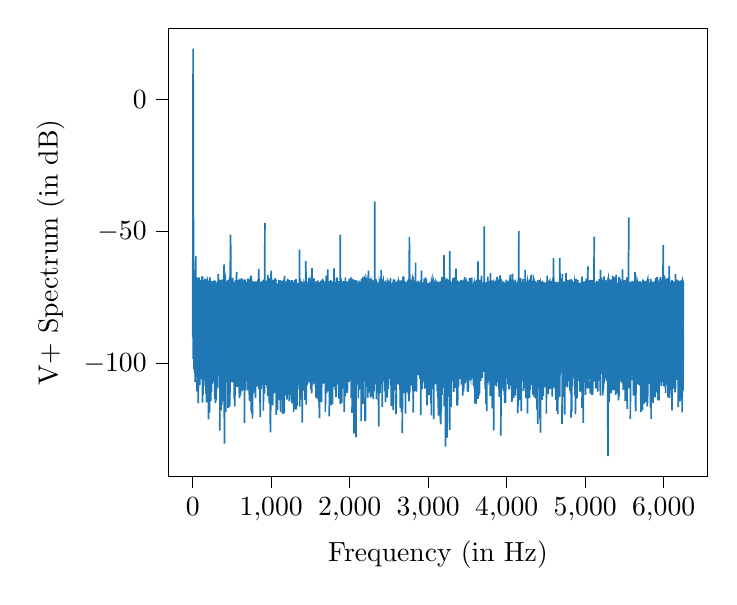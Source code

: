 % This file was created by tikzplotlib v0.9.5.
\begin{tikzpicture}

\definecolor{color0}{rgb}{0.122,0.467,0.706}

\begin{axis}[
legend cell align={left},
legend style={fill opacity=0.8, draw opacity=1, text opacity=1, draw=white!80!black},
tick align=outside,
tick pos=left,
unbounded coords=jump,
x grid style={white!69.02!black},
xlabel={Frequency (in Hz)},
xmin=-312.5, xmax=6562.5,
xtick style={color=black},
y grid style={white!69.02!black},
ylabel={V+ Spectrum (in dB)},
ymin=-143.002, ymax=27.158,
ytick style={color=black}
]
\addplot [semithick, color0]
table {%
0 -90.149
4.98 19.423
9.98 -63.249
4.99 -98.392
9.99 -96.365
14.98 -64.478
14.99 -102.355
19.98 -65.203
19.99 -101.343
24.98 -66.935
29.98 -66.682
24.99 -103.907
34.98 -67.077
29.99 -107.07
39.98 -59.33
34.99 -97.159
44.98 -67.316
39.99 -102.767
49.98 -67.811
44.99 -105.459
54.98 -68.403
49.99 -101.453
59.98 -68.294
54.99 -110.67
59.99 -109.04
64.98 -67.719
64.99 -104.48
69.98 -68.655
69.99 -115.231
74.98 -67.727
79.98 -67.726
74.99 -109.267
79.99 -103.13
84.98 -69.6
84.99 -103.674
89.98 -69.887
89.99 -108.28
94.98 -68.458
94.99 -106.093
99.98 -69.213
99.99 -100.811
104.98 -69.074
109.98 -68.991
104.99 -104.117
109.99 -105.718
114.98 -69.808
119.98 -66.946
114.99 -106.001
119.99 -105.005
124.98 -69.596
124.99 -114.977
129.98 -69.347
129.99 -111.949
134.98 -69.14
139.98 -69.359
134.99 -101.992
144.98 -69.198
139.99 -99.224
144.99 -100.483
149.98 -68.721
154.98 -69.122
149.99 -103.594
159.98 -68.18
154.99 -104.456
159.99 -108.667
164.98 -68.048
169.98 -69.974
164.99 -103.704
169.99 -111.454
174.98 -69.309
179.98 -69.191
174.99 -114.859
179.99 -112.765
184.98 -70.078
184.99 -102.108
189.98 -68.645
194.98 -69.18
189.99 -106.797
194.99 -99.798
199.98 -69.983
204.98 -69.047
199.99 -121.259
204.99 -104.75
209.98 -68.716
209.99 -98.02
214.98 -69.54
214.99 -118.747
219.98 -67.377
219.99 -105.031
224.98 -69.574
224.99 -111.84
229.98 -68.96
229.99 -114.407
234.98 -69.534
239.98 -69.489
234.99 -111.055
244.98 -69.403
239.99 -110.892
249.98 -68.835
244.99 -104.513
254.98 -68.959
249.99 -107.923
259.98 -69.055
254.99 -107.125
259.99 -103.619
264.98 -69.088
269.98 -69.005
264.99 -103.048
269.99 -102.261
274.98 -69.6
274.99 -103.111
279.98 -69.622
284.98 -68.637
279.99 -113.569
289.98 -69.396
284.99 -104.697
294.98 -69.728
289.99 -115.118
299.98 -70.179
294.99 -96.979
304.98 -69.389
299.99 -114.058
304.99 -103.792
309.98 -69.742
309.99 -104.853
314.98 -69.1
314.99 -105.922
319.98 -68.826
319.99 -109.26
324.98 -66.107
324.99 -102.671
329.98 -70.3
329.99 -104.71
334.98 -69.256
334.99 -103.561
339.98 -68.638
339.99 -104.998
344.98 -68.293
349.98 -69.924
344.99 -125.555
354.98 -69.29
349.99 -107.65
359.98 -69.17
354.99 -103.183
364.98 -68.492
359.99 -117.884
369.98 -69.333
364.99 -104.037
374.98 -70.738
369.99 -115.918
374.99 -104.584
379.98 -68.191
379.99 -108.584
384.98 -68.148
384.99 -106.488
389.98 -68.702
389.99 -108.609
394.98 -68.329
399.98 -62.512
394.99 -114.397
404.98 -68.596
399.99 -109.145
404.99 -130.553
409.98 -68.654
414.98 -67.949
409.99 -103.95
414.99 -106.368
419.98 -70.643
419.99 -118.571
424.98 -69.482
424.99 -107.292
429.98 -69.408
434.98 -69.44
429.99 -106.114
434.99 -102.144
439.98 -68.914
439.99 -100.359
444.98 -68.494
444.99 -105.327
449.98 -68.954
449.99 -116.935
454.98 -69.474
459.98 -68.923
454.99 -104.826
464.98 -70.196
459.99 -109.056
464.99 -99.678
469.98 -70.034
474.98 -69.227
469.99 -116.54
474.99 -109.8
479.98 -51.207
484.98 -56.77
479.99 -99.203
489.98 -68.866
484.99 -107.118
494.98 -70.367
489.99 -97.439
494.99 -102.085
499.98 -69.611
499.99 -104.603
504.98 -69.004
504.99 -107.295
509.98 -67.642
509.99 -101.917
514.98 -69.204
519.98 -70.061
514.99 -105.74
519.99 -104.875
524.98 -69.839
524.99 -103.904
529.98 -69.436
529.99 -113.518
534.98 -69.57
539.98 -69.6
534.99 -116.329
539.99 -108.783
544.98 -68.422
544.99 -104.239
549.98 -70.425
549.99 -106.692
554.98 -68.826
559.98 -65.323
554.99 -108.956
564.98 -69.867
559.99 -102.194
564.99 -103.649
569.98 -68.525
574.98 -69.748
569.99 -103.657
574.99 -102.603
579.98 -69.396
584.98 -69.045
579.99 -108.976
589.98 -68.278
584.99 -103.544
594.98 -69.382
589.99 -105.119
594.99 -113.237
599.98 -70.54
604.98 -68.294
599.99 -107.769
609.98 -70.115
604.99 -111.732
614.98 -68.121
609.99 -112.26
619.98 -69.656
614.99 -99.71
624.98 -67.708
619.99 -103.898
629.98 -68.424
624.99 -110.637
629.99 -102.181
634.98 -70.047
634.99 -105.906
639.98 -68.512
639.99 -101.918
644.98 -68.672
644.99 -110.171
649.98 -70.138
649.99 -104.135
654.98 -68.138
654.99 -109.231
659.98 -68.385
659.99 -122.652
664.98 -69.557
664.99 -110.194
669.98 -68.183
669.99 -105.67
674.98 -69.217
679.98 -69.358
674.99 -105.563
679.99 -106.703
684.98 -70.348
684.99 -105.741
689.98 -69.06
689.99 -101.951
694.98 -70.42
694.99 -110.291
699.98 -70.078
699.99 -103.431
704.98 -67.892
704.99 -103.823
709.98 -69.769
714.98 -71.287
709.99 -108.133
714.99 -101.316
719.98 -69.477
724.98 -68.91
719.99 -110.996
724.99 -114.34
729.98 -69.305
734.98 -68.932
729.99 -101.496
734.99 -100.02
739.98 -68.028
739.99 -111.831
744.98 -66.751
749.98 -69.268
744.99 -118.237
749.99 -106.583
754.98 -70.706
759.98 -68.99
754.99 -119.145
764.98 -70.354
759.99 -121.012
764.99 -108.854
769.98 -70.525
774.98 -68.938
769.99 -102.928
779.98 -69.446
774.99 -108.439
779.99 -96.897
784.98 -70.504
784.99 -102.869
789.98 -69.019
794.98 -70.143
789.99 -111.19
799.98 -69.188
794.99 -101.533
804.98 -68.963
799.99 -113.106
809.98 -70.609
804.99 -101.718
814.98 -69.798
809.99 -102.503
814.99 -98.402
819.98 -70.293
824.98 -68.927
819.99 -106.734
824.99 -108.805
829.98 -68.197
834.98 -70.242
829.99 -102.428
834.99 -107.117
839.98 -64.152
844.98 -69.747
839.99 -109.782
849.98 -71.573
844.99 -109.66
854.98 -70.037
849.99 -107.768
859.98 -69.165
854.99 -105.861
859.99 -120.46
864.98 -69.453
864.99 -102.991
869.98 -69.868
869.99 -106.742
874.98 -68.971
874.99 -109.773
879.98 -69.434
884.98 -70.787
879.99 -100.016
889.98 -69.961
884.99 -103.581
889.99 -107.492
894.98 -69.587
899.98 -68.376
894.99 -104.986
904.98 -69.08
899.99 -117.969
909.98 -68.784
904.99 -102.805
914.98 -67.943
909.99 -102.704
919.98 -46.757
914.99 -111.49
924.98 -69.328
919.99 -101.562
924.99 -108.219
929.98 -70.01
934.98 -68.655
929.99 -104.949
934.99 -106.665
939.98 -69.089
939.99 -104.84
944.98 -69.714
949.98 -69.042
944.99 -99.338
949.99 -109.333
954.98 -66.521
959.98 -67.981
954.99 -112.473
964.98 -69.767
959.99 -100.791
969.98 -68.755
964.99 -101.709
969.99 -110.031
974.98 -69.846
979.98 -67.726
974.99 -115.199
979.99 -102.825
984.98 -68.547
989.98 -70.437
984.99 -114.042
989.99 -126.269
994.98 -67.926
999.98 -64.867
994.99 -118.089
1004.98 -69.319
999.99 -102.591
1009.98 -69.423
1004.99 -110.668
1014.98 -69.134
1009.99 -110.803
1014.99 -103.114
1019.98 -68.307
1019.99 -115.996
1024.98 -68.268
1029.98 -69.857
1024.99 -102.209
1029.99 -111.518
1034.98 -70.5
1039.98 -70.596
1034.99 -102.579
1044.98 -70.29
1039.99 -103.817
1044.99 -105.44
1049.98 -67.719
1054.98 -68.477
1049.99 -111.246
1059.98 -68.359
1054.99 -103.828
1059.99 -106.448
1064.98 -69.69
1064.99 -119.553
1069.98 -69.833
1069.99 -112.766
1074.98 -69.695
1074.99 -100.092
1079.98 -70.027
1079.99 -117.825
1084.98 -70.017
1084.99 -108.495
1089.98 -70.105
1089.99 -108.088
1094.98 -69.092
1099.98 -69.318
1094.99 -108.353
1099.99 -113.961
1104.98 -69.966
1104.99 -109.934
1109.98 -68.421
1109.99 -109.201
1114.98 -68.458
1119.98 -69.902
1114.99 -112.004
1119.99 -118.534
1124.98 -68.918
1124.99 -111.665
1129.98 -70.334
1129.99 -100.239
1134.98 -69.103
1139.98 -69.117
1134.99 -99.166
1139.99 -108.564
1144.98 -69.831
1144.99 -119.259
1149.98 -69.255
1149.99 -112.587
1154.98 -68.234
1154.99 -111.147
1159.98 -68.482
1159.99 -101.755
1164.98 -69.446
1164.99 -119.0
1169.98 -66.867
1169.99 -110.794
1174.98 -69.342
1179.98 -69.635
1174.99 -111.36
1184.98 -70.3
1179.99 -112.219
1189.98 -69.216
1184.99 -106.158
1194.98 -70.782
1189.99 -108.158
1199.98 -68.598
1194.99 -106.524
1204.98 -69.551
1199.99 -113.841
1209.98 -68.01
1204.99 -100.924
1214.98 -69.273
1209.99 -108.932
1219.98 -69.456
1214.99 -111.781
1224.98 -69.826
1219.99 -109.24
1229.98 -69.761
1224.99 -102.441
1229.99 -114.439
1234.98 -68.496
1239.98 -70.012
1234.99 -114.132
1244.98 -69.605
1239.99 -111.939
1249.98 -69.251
1244.99 -101.695
1254.98 -69.753
1249.99 -110.792
1259.98 -70.208
1254.99 -98.706
1264.98 -68.47
1259.99 -102.628
1269.98 -70.145
1264.99 -115.182
1269.99 -102.457
1274.98 -69.289
1274.99 -103.434
1279.98 -70.954
1279.99 -107.645
1284.98 -69.879
1284.99 -118.572
1289.98 -68.979
1289.99 -109.81
1294.98 -69.727
1294.99 -109.369
1299.98 -68.485
1299.99 -110.47
1304.98 -70.286
1304.99 -117.284
1309.98 -69.087
1309.99 -102.04
1314.98 -68.03
1314.99 -117.556
1319.98 -70.405
1319.99 -104.205
1324.98 -69.793
1324.99 -104.932
1329.98 -70.602
1329.99 -116.277
1334.98 -69.484
1334.99 -108.717
1339.98 -70.499
1339.99 -110.022
1344.98 -69.947
1344.99 -104.901
1349.98 -70.731
1349.99 -104.21
1354.98 -70.29
1354.99 -103.201
1359.98 -56.911
1359.99 -102.899
1364.98 -67.745
1364.99 -116.486
1369.98 -68.016
1369.99 -103.908
1374.98 -70.197
1374.99 -106.553
1379.98 -69.562
1379.99 -101.475
1384.98 -68.898
1384.99 -108.588
1389.98 -68.927
1389.99 -113.705
1394.98 -69.324
1394.99 -122.527
1399.98 -70.272
1399.99 -110.392
1404.98 -69.741
1404.99 -110.392
1409.98 -69.954
1409.99 -107.983
1414.98 -70.356
1414.99 -108.592
1419.98 -69.991
1424.98 -70.523
1419.99 -105.883
1429.98 -69.943
1424.99 -102.337
1429.99 -113.945
1434.98 -68.907
1434.99 -100.625
1439.98 -61.259
1444.98 -70.825
1439.99 -107.322
1449.98 -69.604
1444.99 -115.712
1454.98 -69.955
1449.99 -106.326
1454.99 -102.985
1459.98 -70.782
1464.98 -69.794
1459.99 -107.729
1464.99 -107.448
1469.98 -68.955
1469.99 -100.793
1474.98 -70.045
1479.98 -67.7
1474.99 -105.285
1479.99 -105.712
1484.98 -70.067
1484.99 -103.698
1489.98 -69.173
1489.99 -100.192
1494.98 -68.426
1494.99 -104.536
1499.98 -69.59
1504.98 -70.299
1499.99 -102.734
1504.99 -110.044
1509.98 -69.442
1509.99 -107.355
1514.98 -69.184
1519.98 -63.892
1514.99 -111.388
1519.99 -106.963
1524.98 -70.377
1524.99 -107.524
1529.98 -69.429
1529.99 -101.68
1534.98 -70.464
1539.98 -69.541
1534.99 -105.599
1539.99 -106.295
1544.98 -67.827
1549.98 -69.474
1544.99 -107.618
1554.98 -69.318
1549.99 -99.234
1559.98 -69.726
1554.99 -103.79
1564.98 -70.226
1559.99 -104.479
1569.98 -70.776
1564.99 -107.825
1574.98 -69.749
1569.99 -113.083
1574.99 -107.721
1579.98 -68.855
1579.99 -113.269
1584.98 -70.171
1589.98 -69.141
1584.99 -104.327
1594.98 -68.526
1589.99 -102.91
1599.98 -69.234
1594.99 -106.969
1604.98 -70.179
1599.99 -113.405
1604.99 -114.098
1609.98 -70.194
1609.99 -116.629
1614.98 -69.233
1619.98 -70.276
1614.99 -120.838
1624.98 -70.178
1619.99 -98.702
1629.98 -70.858
1624.99 -111.168
1634.98 -68.667
1629.99 -102.864
1639.98 -68.938
1634.99 -111.357
1644.98 -69.26
1639.99 -114.77
1644.99 -104.186
1649.98 -68.742
1654.98 -67.973
1649.99 -107.135
1659.98 -69.511
1654.99 -99.496
1664.98 -68.333
1659.99 -101.786
1669.98 -69.304
1664.99 -106.166
1674.98 -69.786
1669.99 -107.715
1679.98 -69.072
1674.99 -102.099
1684.98 -70.001
1679.99 -105.134
1689.98 -69.605
1684.99 -103.584
1694.98 -68.834
1689.99 -118.479
1699.98 -66.735
1694.99 -98.229
1704.98 -70.061
1699.99 -103.937
1709.98 -69.866
1704.99 -111.435
1714.98 -68.042
1709.99 -106.476
1719.98 -64.395
1714.99 -106.459
1724.98 -69.069
1719.99 -105.531
1729.98 -69.515
1724.99 -105.739
1734.98 -69.963
1729.99 -110.704
1739.98 -69.72
1734.99 -104.944
1744.98 -68.828
1739.99 -120.166
1744.99 -100.644
1749.98 -69.151
1754.98 -69.945
1749.99 -104.525
1759.98 -68.383
1754.99 -114.337
1759.99 -115.444
1764.98 -68.793
1764.99 -115.982
1769.98 -69.499
1769.99 -101.489
1774.98 -69.64
1774.99 -106.504
1779.98 -70.219
1779.99 -115.385
1784.98 -69.093
1784.99 -106.067
1789.98 -69.26
1789.99 -106.905
1794.98 -70.197
1794.99 -108.935
1799.98 -64.013
1799.99 -103.273
1804.98 -70.009
1804.99 -104.659
1809.98 -69.237
1809.99 -98.938
1814.98 -69.594
1814.99 -110.066
1819.98 -71.13
1819.99 -106.907
1824.98 -69.076
1824.99 -112.837
1829.98 -67.575
1829.99 -107.549
1834.98 -68.615
1834.99 -108.067
1839.98 -67.415
1839.99 -101.483
1844.98 -69.531
1844.99 -107.743
1849.98 -69.982
1849.99 -100.317
1854.98 -69.737
1854.99 -106.587
1859.98 -68.851
1859.99 -113.414
1864.98 -68.893
1864.99 -111.24
1869.98 -69.857
1869.99 -105.927
1874.98 -69.42
1874.99 -109.898
1879.98 -51.224
1879.99 -115.486
1884.98 -68.953
1884.99 -103.448
1889.98 -67.827
1889.99 -105.436
1894.98 -69.607
1894.99 -114.972
1899.98 -69.555
1899.99 -114.995
1904.98 -68.893
1904.99 -109.678
1909.98 -70.622
1909.99 -102.191
1914.98 -69.588
1919.98 -68.816
1914.99 -107.642
1919.99 -101.663
1924.98 -68.948
1924.99 -105.544
1929.98 -70.459
1929.99 -118.453
1934.98 -70.158
1939.98 -70.382
1934.99 -108.522
1939.99 -101.325
1944.98 -67.423
1944.99 -112.543
1949.98 -69.671
1954.98 -70.008
1949.99 -103.468
1954.99 -105.834
1959.98 -68.936
1964.98 -69.841
1959.99 -111.171
1969.98 -69.078
1964.99 -99.218
1974.98 -69.252
1969.99 -111.376
1974.99 -103.802
1979.98 -69.266
1979.99 -102.294
1984.98 -69.308
1989.98 -69.051
1984.99 -100.155
1994.98 -67.965
1989.99 -107.104
1999.98 -69.816
1994.99 -105.428
1999.99 -106.403
2004.98 -69.681
2009.98 -70.194
2004.99 -101.808
2009.99 -105.43
2014.98 -69.502
2019.98 -67.378
2014.99 -98.498
2019.99 -113.151
2024.98 -69.069
2024.99 -108.026
2029.98 -70.316
2034.98 -68.925
2029.99 -118.808
2039.98 -67.955
2034.99 -102.068
2039.99 -113.4
2044.98 -68.651
2044.99 -98.533
2049.98 -69.68
2049.99 -111.9
2054.98 -69.578
2054.99 -126.656
2059.98 -70.361
2059.99 -107.74
2064.98 -68.383
2064.99 -110.225
2069.98 -69.103
2069.99 -113.359
2074.98 -69.384
2074.99 -100.737
2079.98 -69.896
2079.99 -128.171
2084.98 -70.486
2089.98 -68.592
2084.99 -108.642
2094.98 -69.764
2089.99 -101.605
2099.98 -70.165
2094.99 -102.549
2104.98 -69.529
2099.99 -107.714
2104.99 -102.535
2109.98 -70.501
2109.99 -113.323
2114.98 -69.424
2114.99 -110.299
2119.98 -68.606
2119.99 -104.252
2124.98 -70.014
2124.99 -103.572
2129.98 -70.284
2129.99 -109.808
2134.98 -70.18
2134.99 -98.852
2139.98 -69.156
2139.99 -108.881
2144.98 -70.681
2149.98 -68.001
2144.99 -121.978
2149.99 -107.41
2154.98 -69.343
2159.98 -70.47
2154.99 -105.768
2159.99 -104.208
2164.98 -68.084
2164.99 -102.74
2169.98 -67.212
2169.99 -115.449
2174.98 -70.008
2179.98 -70.389
2174.99 -106.763
2184.98 -69.032
2179.99 -105.266
2189.98 -69.797
2184.99 -103.945
2189.99 -104.835
2194.98 -68.818
2199.98 -69.375
2194.99 -121.799
2204.98 -69.426
2199.99 -122.088
2204.99 -102.444
2209.98 -67.994
2214.98 -68.533
2209.99 -107.672
2219.98 -69.281
2214.99 -98.424
2219.99 -100.602
2224.98 -70.817
2229.98 -68.297
2224.99 -99.969
2229.99 -113.02
2234.98 -67.845
2239.98 -64.846
2234.99 -108.168
2239.99 -107.138
2244.98 -69.814
2249.98 -69.75
2244.99 -110.076
2254.98 -67.952
2249.99 -111.176
2254.99 -102.06
2259.98 -70.4
2264.98 -69.694
2259.99 -107.361
2264.99 -113.05
2269.98 -67.887
2274.98 -68.929
2269.99 -108.087
2274.99 -107.166
2279.98 -68.272
2279.99 -108.479
2284.98 -70.778
2284.99 -103.882
2289.98 -70.114
2294.98 -69.283
2289.99 -112.576
2299.98 -68.534
2294.99 -102.69
2299.99 -113.648
2304.98 -69.721
2304.99 -103.726
2309.98 -69.502
2309.99 -110.561
2314.98 -69.341
2314.99 -99.538
2319.98 -38.635
2319.99 -101.406
2324.98 -69.787
2329.98 -69.417
2324.99 -107.992
2329.99 -105.519
2334.98 -69.046
2334.99 -107.689
2339.98 -68.3
2339.99 -113.684
2344.98 -69.043
2344.99 -108.901
2349.98 -69.714
2354.98 -70.019
2349.99 -101.915
2359.98 -69.488
2354.99 -111.283
2364.98 -70.281
2359.99 -105.202
2369.98 -69.626
2364.99 -105.342
2369.99 -123.943
2374.98 -69.897
2374.99 -108.411
2379.98 -69.077
2384.98 -69.624
2379.99 -103.97
2384.99 -111.385
2389.98 -70.628
2389.99 -98.497
2394.98 -68.239
2394.99 -105.222
2399.98 -64.644
2404.98 -70.006
2399.99 -107.99
2404.99 -101.609
2409.98 -68.134
2409.99 -104.466
2414.98 -69.63
2414.99 -116.588
2419.98 -69.749
2424.98 -69.081
2419.99 -102.08
2429.98 -70.108
2424.99 -107.009
2434.98 -70.749
2429.99 -105.88
2434.99 -106.932
2439.98 -69.292
2444.98 -70.414
2439.99 -104.142
2449.98 -69.114
2444.99 -110.654
2454.98 -68.582
2449.99 -107.566
2459.98 -69.196
2454.99 -114.788
2464.98 -69.737
2459.99 -111.724
2469.98 -69.86
2464.99 -104.911
2469.99 -105.394
2474.98 -69.591
2474.99 -104.624
2479.98 -69.267
2479.99 -113.006
2484.98 -69.001
2489.98 -69.371
2484.99 -99.833
2494.98 -69.501
2489.99 -109.796
2494.99 -106.94
2499.98 -68.67
2499.99 -105.892
2504.98 -70.349
2509.98 -70.264
2504.99 -103.83
2509.99 -101.962
2514.98 -69.832
2519.98 -67.747
2514.99 -99.407
2519.99 -102.622
2524.98 -70.199
2529.98 -70.709
2524.99 -103.123
2529.99 -116.255
2534.98 -69.65
2534.99 -103.755
2539.98 -70.328
2544.98 -69.962
2539.99 -111.619
2549.98 -69.443
2544.99 -107.188
2549.99 -106.017
2554.98 -69.888
2559.98 -68.112
2554.99 -117.787
2559.99 -111.309
2564.98 -68.821
2564.99 -103.611
2569.98 -68.359
2574.98 -70.813
2569.99 -109.346
2579.98 -69.852
2574.99 -98.373
2584.98 -69.763
2579.99 -99.594
2589.98 -70.874
2584.99 -110.228
2594.98 -69.028
2589.99 -119.27
2594.99 -108.751
2599.98 -69.132
2599.99 -102.314
2604.98 -69.322
2604.99 -100.447
2609.98 -69.198
2614.98 -68.875
2609.99 -103.146
2614.99 -102.563
2619.98 -69.64
2619.99 -107.966
2624.98 -68.772
2624.99 -108.128
2629.98 -69.569
2634.98 -70.228
2629.99 -106.29
2634.99 -100.2
2639.98 -70.491
2644.98 -68.649
2639.99 -106.635
2644.99 -116.88
2649.98 -69.543
2649.99 -108.438
2654.98 -68.52
2659.98 -70.274
2654.99 -105.7
2659.99 -118.422
2664.98 -69.807
2664.99 -105.863
2669.98 -69.948
2674.98 -68.067
2669.99 -126.485
2679.98 -67.027
2674.99 -101.209
2679.99 -109.695
2684.98 -69.348
2689.98 -68.89
2684.99 -101.414
2694.98 -69.888
2689.99 -111.32
2699.98 -68.951
2694.99 -110.058
2704.98 -69.13
2699.99 -110.222
2709.98 -70.652
2704.99 -97.567
2714.98 -70.449
2709.99 -119.161
2719.98 -69.085
2714.99 -102.71
2719.99 -106.37
2724.98 -70.167
2724.99 -101.235
2729.98 -69.461
2734.98 -69.186
2729.99 -111.09
2734.99 -102.918
2739.98 -69.252
2739.99 -103.947
2744.98 -70.041
2744.99 -107.497
2749.98 -69.983
2749.99 -111.965
2754.98 -68.307
2754.99 -114.507
2759.98 -52.012
2764.98 -70.296
2759.99 -103.295
2764.99 -111.18
2769.98 -69.388
2769.99 -99.67
2774.98 -68.375
2774.99 -100.64
2779.98 -69.874
2779.99 -108.505
2784.98 -68.732
2784.99 -104.865
2789.98 -69.223
2794.98 -68.541
2789.99 -102.694
2799.98 -68.761
2794.99 -107.173
2799.99 -102.225
2804.98 -67.089
2809.98 -68.902
2804.99 -103.129
2809.99 -118.776
2814.98 -69.881
2814.99 -110.88
2819.98 -70.443
2819.99 -103.08
2824.98 -68.756
2829.98 -69.686
2824.99 -110.516
2834.98 -69.486
2829.99 -109.305
2839.98 -61.839
2834.99 -107.23
2839.99 -108.705
2844.98 -70.56
2849.98 -69.281
2844.99 -100.151
2854.98 -70.029
2849.99 -110.735
2854.99 -100.285
2859.98 -70.42
2859.99 -104.594
2864.98 -69.043
2869.98 -69.005
2864.99 -99.806
2874.98 -69.614
2869.99 -104.493
2879.98 -70.217
2874.99 -103.882
2884.98 -69.348
2879.99 -102.506
2889.98 -69.557
2884.99 -102.535
2894.98 -69.43
2889.99 -102.71
2899.98 -69.194
2894.99 -105.976
2904.98 -68.384
2899.99 -100.195
2909.98 -68.895
2904.99 -119.643
2914.98 -64.827
2909.99 -101.618
2919.98 -69.856
2914.99 -104.982
2924.98 -69.482
2919.99 -109.774
2929.98 -70.05
2924.99 -107.823
2934.98 -69.294
2929.99 -106.932
2939.98 -69.401
2934.99 -101.117
2944.98 -69.212
2939.99 -101.937
2949.98 -67.838
2944.99 -106.852
2954.98 -67.954
2949.99 -105.001
2959.98 -69.845
2954.99 -109.659
2964.98 -67.381
2959.99 -102.453
2969.98 -70.514
2964.99 -106.862
2974.98 -67.947
2969.99 -101.544
2979.98 -69.998
2974.99 -105.926
2984.98 -70.358
2979.99 -112.853
2989.98 -70.102
2984.99 -115.999
2994.98 -69.479
2989.99 -108.016
2999.98 -70.515
2994.99 -102.579
2999.99 -108.048
3004.98 -69.635
3004.99 -98.763
3009.98 -70.339
3009.99 -112.123
3014.98 -70.976
3019.98 -69.546
3014.99 -100.667
3019.99 -101.535
3024.98 -69.853
3029.98 -69.011
3024.99 -105.287
3034.98 -69.148
3029.99 -102.339
3034.99 -115.307
3039.98 -70.683
3039.99 -119.756
3044.98 -69.089
3049.98 -69.663
3044.99 -107.685
3049.99 -106.834
3054.98 -68.74
3059.98 -70.372
3054.99 -109.891
3059.99 -103.925
3064.98 -68.427
3069.98 -69.058
3064.99 -102.103
3074.98 -69.832
3069.99 -121.183
3079.98 -69.626
3074.99 -100.005
3079.99 -101.513
3084.98 -69.765
3089.98 -69.336
3084.99 -105.876
3089.99 -105.326
3094.98 -69.003
3094.99 -108.031
3099.98 -68.697
3099.99 -103.085
3104.98 -70.265
3109.98 -69.974
3104.99 -100.553
3114.98 -69.353
3109.99 -103.837
3114.99 -110.455
3119.98 -69.364
3119.99 -112.814
3124.98 -70.033
3129.98 -70.128
3124.99 -104.784
3129.99 -119.855
3134.98 -69.811
3139.98 -69.05
3134.99 -107.838
3144.98 -70.054
3139.99 -109.0
3149.98 -69.319
3144.99 -105.455
3154.98 -69.789
3149.99 -105.388
3154.99 -122.167
3159.98 -70.357
3164.98 -68.741
3159.99 -123.154
3169.98 -69.288
3164.99 -118.656
3174.98 -67.224
3169.99 -104.816
3174.99 -111.958
3179.98 -69.093
3179.99 -102.49
3184.98 -70.028
3189.98 -70.499
3184.99 -102.695
3194.98 -68.926
3189.99 -107.52
3194.99 -109.195
3199.98 -58.87
3204.98 -67.812
3199.99 -101.786
3209.98 -67.472
3204.99 -116.391
3214.98 -68.44
3209.99 -103.394
3214.99 -107.747
3219.98 -69.916
3224.98 -71.155
3219.99 -131.653
3229.98 -69.953
3224.99 -102.263
3229.99 -111.174
3234.98 -69.042
3239.98 -67.908
3234.99 -101.847
3244.98 -68.272
3239.99 -128.192
3244.99 -111.522
3249.98 -68.736
3249.99 -108.513
3254.98 -69.79
3259.98 -68.296
3254.99 -112.715
3264.98 -69.333
3259.99 -108.475
3269.98 -68.404
3264.99 -111.908
3269.99 -106.539
3274.98 -57.488
3274.99 -125.26
3279.98 -69.889
3279.99 -102.449
3284.98 -68.748
3289.98 -70.057
3284.99 -108.134
3294.98 -69.535
3289.99 -116.542
3294.99 -107.166
3299.98 -69.854
3299.99 -106.47
3304.98 -69.727
3304.99 -101.147
3309.98 -69.503
3309.99 -106.915
3314.98 -67.737
3314.99 -103.724
3319.98 -69.99
3319.99 -106.111
3324.98 -68.784
3324.99 -110.909
3329.98 -70.298
3329.99 -103.19
3334.98 -70.969
3334.99 -106.574
3339.98 -67.293
3339.99 -100.841
3344.98 -68.892
3344.99 -109.422
3349.98 -69.616
3354.98 -64.082
3349.99 -109.141
3359.98 -69.586
3354.99 -106.244
3364.98 -68.453
3359.99 -100.494
3369.98 -68.767
3364.99 -116.015
3374.98 -71.131
3369.99 -107.161
3379.98 -69.511
3374.99 -116.039
3384.98 -69.148
3379.99 -104.507
3389.98 -68.903
3384.99 -108.874
3394.98 -69.579
3389.99 -106.04
3399.98 -70.384
3394.99 -105.808
3404.98 -69.166
3399.99 -105.969
3409.98 -69.24
3404.99 -99.877
3409.99 -105.183
3414.98 -69.148
3419.98 -68.393
3414.99 -100.875
3424.98 -70.646
3419.99 -101.769
3424.99 -108.061
3429.98 -69.497
3429.99 -104.056
3434.98 -69.157
3434.99 -108.301
3439.98 -68.522
3439.99 -112.309
3444.98 -70.041
3444.99 -109.007
3449.98 -69.167
3454.98 -70.306
3449.99 -110.721
3454.99 -107.712
3459.98 -68.078
3459.99 -104.038
3464.98 -67.37
3469.98 -69.15
3464.99 -106.551
3469.99 -107.618
3474.98 -69.753
3479.98 -70.51
3474.99 -106.231
3484.98 -68.707
3479.99 -101.921
3489.98 -69.357
3484.99 -103.238
3489.99 -102.493
3494.98 -69.961
3499.98 -70.615
3494.99 -106.925
3504.98 -70.232
3499.99 -110.513
3504.99 -108.575
3509.98 -69.023
3509.99 -110.908
3514.98 -70.411
3519.98 -70.076
3514.99 -108.46
3524.98 -67.729
3519.99 -104.002
3529.98 -68.363
3524.99 -106.108
3534.98 -67.637
3529.99 -106.397
3539.98 -68.658
3534.99 -105.04
3539.99 -105.646
3544.98 -70.016
3549.98 -70.029
3544.99 -103.326
3554.98 -67.538
3549.99 -106.182
3554.99 -99.349
3559.98 -70.122
3564.98 -70.536
3559.99 -104.288
3569.98 -70.07
3564.99 -97.397
3569.99 -105.532
3574.98 -70.741
3579.98 -70.079
3574.99 -108.477
3579.99 -100.436
3584.98 -69.552
3589.98 -69.59
3584.99 -103.695
3594.98 -68.622
3589.99 -109.947
3599.98 -68.603
3594.99 -115.238
3599.99 -104.339
3604.98 -69.257
3609.98 -69.232
3604.99 -100.719
3614.98 -69.043
3609.99 -115.517
3619.98 -68.299
3614.99 -99.696
3619.99 -107.867
3624.98 -69.639
3629.98 -69.347
3624.99 -99.549
3629.99 -109.868
3634.98 -61.297
3634.99 -113.51
3639.98 -70.342
3639.99 -98.789
3644.98 -68.776
3644.99 -112.4
3649.98 -69.374
3654.98 -69.37
3649.99 -103.302
3654.99 -111.392
3659.98 -68.361
3664.98 -69.42
3659.99 -100.112
3664.99 -105.048
3669.98 -69.875
3674.98 -70.251
3669.99 -106.72
3679.98 -66.751
3674.99 -100.52
3679.99 -104.151
3684.98 -70.229
3684.99 -100.156
3689.98 -69.736
3689.99 -105.579
3694.98 -70.212
3694.99 -99.624
3699.98 -69.651
3699.99 -101.37
3704.98 -69.261
3704.99 -99.594
3709.98 -69.014
3709.99 -101.313
3714.98 -48.009
3714.99 -103.411
3719.98 -69.37
3724.98 -69.899
3719.99 -101.46
3729.98 -69.37
3724.99 -109.829
3734.98 -70.096
3729.99 -109.51
3739.98 -70.591
3734.99 -115.361
3744.98 -69.316
3739.99 -111.876
3749.98 -69.211
3744.99 -118.21
3754.98 -69.546
3749.99 -101.5
3759.98 -67.101
3754.99 -105.506
3759.99 -106.093
3764.98 -69.753
3764.99 -106.996
3769.98 -69.539
3769.99 -103.409
3774.98 -68.837
3774.99 -105.163
3779.98 -70.408
3779.99 -100.296
3784.98 -70.162
3784.99 -104.809
3789.98 -69.814
3794.98 -65.742
3789.99 -112.519
3799.98 -70.177
3794.99 -105.703
3799.99 -102.248
3804.98 -69.681
3804.99 -101.011
3809.98 -68.72
3809.99 -105.855
3814.98 -69.833
3819.98 -68.578
3814.99 -117.085
3819.99 -101.019
3824.98 -70.861
3829.98 -70.205
3824.99 -109.101
3829.99 -98.323
3834.98 -70.098
3834.99 -125.497
3839.98 -69.774
3839.99 -107.36
3844.98 -68.97
3844.99 -105.61
3849.98 -69.726
3854.98 -69.404
3849.99 -108.305
3854.99 -107.551
3859.98 -68.851
3859.99 -100.72
3864.98 -69.144
3869.98 -69.903
3864.99 -106.727
3869.99 -108.808
3874.98 -67.26
3879.98 -70.267
3874.99 -106.928
3884.98 -68.358
3879.99 -102.318
3884.99 -102.323
3889.98 -70.69
3894.98 -69.992
3889.99 -106.627
3894.99 -106.907
3899.98 -70.492
3904.98 -69.267
3899.99 -110.058
3909.98 -69.914
3904.99 -112.758
3909.99 -102.809
3914.98 -66.664
3919.98 -70.42
3914.99 -101.53
3924.98 -68.605
3919.99 -105.032
3929.98 -68.275
3924.99 -127.448
3929.99 -101.527
3934.98 -68.986
3939.98 -69.349
3934.99 -109.377
3944.98 -69.666
3939.99 -101.064
3944.99 -106.35
3949.98 -69.514
3954.98 -69.596
3949.99 -104.674
3959.98 -68.923
3954.99 -109.69
3964.98 -70.239
3959.99 -110.58
3969.98 -69.438
3964.99 -103.645
3974.98 -69.501
3969.99 -112.318
3979.98 -69.605
3974.99 -115.048
3984.98 -70.165
3979.99 -112.787
3989.98 -69.735
3984.99 -115.128
3989.99 -103.445
3994.98 -68.278
3999.98 -70.478
3994.99 -105.784
4004.98 -69.947
3999.99 -104.524
4009.98 -70.248
4004.99 -102.537
4009.99 -105.362
4014.98 -70.931
4014.99 -108.009
4019.98 -70.278
4024.98 -68.648
4019.99 -99.448
4029.98 -69.456
4024.99 -104.11
4029.99 -109.949
4034.98 -70.248
4034.99 -107.511
4039.98 -69.848
4044.98 -66.356
4039.99 -106.297
4049.98 -70.079
4044.99 -99.899
4049.99 -102.304
4054.98 -70.558
4059.98 -68.444
4054.99 -108.423
4064.98 -68.375
4059.99 -110.009
4069.98 -69.744
4064.99 -114.684
4069.99 -113.088
4074.98 -66.06
4074.99 -108.488
4079.98 -68.654
4084.98 -69.105
4079.99 -103.496
4089.98 -70.138
4084.99 -105.659
4089.99 -113.098
4094.98 -69.962
4094.99 -110.832
4099.98 -69.313
4099.99 -106.511
4104.98 -69.608
4109.98 -68.284
4104.99 -111.703
4109.99 -111.817
4114.98 -69.44
4119.98 -69.592
4114.99 -107.276
4124.98 -69.467
4119.99 -107.365
4129.98 -70.352
4124.99 -105.816
4134.98 -69.87
4129.99 -109.631
4134.99 -104.296
4139.98 -70.336
4144.98 -69.004
4139.99 -118.963
4144.99 -114.339
4149.98 -67.474
4149.99 -104.977
4154.98 -49.794
4154.99 -104.441
4159.98 -71.141
4159.99 -107.309
4164.98 -69.068
4169.98 -67.66
4164.99 -114.093
4169.99 -103.559
4174.98 -68.21
4179.98 -68.169
4174.99 -101.875
4179.99 -105.083
4184.98 -69.45
4184.99 -118.14
4189.98 -69.56
4189.99 -105.911
4194.98 -69.253
4194.99 -100.641
4199.98 -69.411
4199.99 -106.782
4204.98 -70.012
4209.98 -68.037
4204.99 -98.64
4214.98 -69.352
4209.99 -101.022
4219.98 -70.121
4214.99 -110.525
4224.98 -69.812
4219.99 -107.277
4224.99 -103.737
4229.98 -69.212
4229.99 -99.152
4234.98 -64.515
4234.99 -102.932
4239.98 -67.943
4244.98 -71.528
4239.99 -109.522
4249.98 -68.931
4244.99 -113.235
4249.99 -102.996
4254.98 -69.038
4254.99 -107.057
4259.98 -70.144
4259.99 -107.488
4264.98 -70.207
4264.99 -119.126
4269.98 -68.871
4274.98 -69.526
4269.99 -106.622
4274.99 -106.839
4279.98 -68.704
4279.99 -108.068
4284.98 -69.589
4284.99 -105.261
4289.98 -69.435
4289.99 -113.209
4294.98 -68.151
4299.98 -70.751
4294.99 -110.327
4299.99 -106.736
4304.98 -66.924
4309.98 -70.387
4304.99 -104.371
4314.98 -66.229
4309.99 -97.666
4319.98 -69.77
4314.99 -103.434
4324.98 -68.884
4319.99 -108.246
4324.99 -105.095
4329.98 -68.713
4329.99 -111.878
4334.98 -70.082
4334.99 -101.975
4339.98 -70.272
4339.99 -101.843
4344.98 -68.064
4349.98 -68.569
4344.99 -104.564
4349.99 -112.832
4354.98 -69.033
4359.98 -69.09
4354.99 -102.338
4364.98 -69.434
4359.99 -104.148
4369.98 -70.177
4364.99 -103.409
4374.98 -70.212
4369.99 -113.381
4379.98 -69.407
4374.99 -99.483
4384.98 -69.23
4379.99 -102.508
4384.99 -117.196
4389.98 -70.192
4389.99 -117.801
4394.98 -68.443
4394.99 -123.103
4399.98 -69.249
4399.99 -103.785
4404.98 -69.391
4409.98 -69.205
4404.99 -105.084
4409.99 -107.736
4414.98 -69.723
4414.99 -106.093
4419.98 -69.787
4424.98 -69.325
4419.99 -101.099
4424.99 -121.017
4429.98 -70.606
4434.98 -69.012
4429.99 -126.325
4439.98 -70.007
4434.99 -102.474
4444.98 -70.919
4439.99 -113.333
4449.98 -69.996
4444.99 -104.483
4449.99 -113.994
4454.98 -68.616
4454.99 -113.682
4459.98 -69.889
4464.98 -70.023
4459.99 -108.898
4469.98 -69.936
4464.99 -112.371
4469.99 -107.083
4474.98 -69.17
4474.99 -103.254
4479.98 -69.886
4479.99 -105.95
4484.98 -69.707
4489.98 -70.574
4484.99 -106.189
4494.98 -69.518
4489.99 -106.498
4494.99 -109.036
4499.98 -70.022
4499.99 -100.565
4504.98 -69.899
4509.98 -69.109
4504.99 -119.143
4514.98 -66.745
4509.99 -105.365
4519.98 -69.861
4514.99 -104.138
4519.99 -105.131
4524.98 -69.305
4524.99 -105.521
4529.98 -69.234
4529.99 -111.742
4534.98 -68.682
4534.99 -108.204
4539.98 -69.159
4544.98 -68.856
4539.99 -106.618
4549.98 -70.501
4544.99 -105.857
4554.98 -69.201
4549.99 -109.778
4559.98 -69.328
4554.99 -105.536
4559.99 -109.665
4564.98 -68.805
4569.98 -69.661
4564.99 -106.28
4569.99 -99.013
4574.98 -69.996
4579.98 -70.017
4574.99 -104.509
4579.99 -112.677
4584.98 -68.136
4584.99 -108.897
4589.98 -67.797
4589.99 -103.225
4594.98 -60.117
4599.98 -70.283
4594.99 -109.234
4604.98 -69.246
4599.99 -109.267
4609.98 -68.953
4604.99 -106.439
4614.98 -69.284
4609.99 -107.662
4614.99 -108.224
4619.98 -69.22
4624.98 -70.231
4619.99 -105.289
4624.99 -113.955
4629.98 -69.549
4629.99 -111.115
4634.98 -69.484
4634.99 -106.959
4639.98 -69.351
4639.99 -118.032
4644.98 -71.057
4644.99 -106.5
4649.98 -69.135
4649.99 -119.352
4654.98 -70.653
4654.99 -113.396
4659.98 -70.522
4659.99 -105.72
4664.98 -71.236
4664.99 -111.705
4669.98 -70.481
4669.99 -101.496
4674.98 -60.148
4679.98 -68.973
4674.99 -112.77
4684.98 -69.248
4679.99 -104.562
4689.98 -67.741
4684.99 -102.59
4694.98 -68.685
4689.99 -102.247
4699.98 -69.272
4694.99 -103.439
4704.98 -69.921
4699.99 -102.413
4709.98 -66.072
4704.99 -123.039
4709.99 -111.685
4714.98 -68.994
4714.99 -100.537
4719.98 -68.92
4719.99 -109.224
4724.98 -69.694
4724.99 -105.341
4729.98 -68.911
4729.99 -112.803
4734.98 -69.669
4734.99 -105.337
4739.98 -69.767
4739.99 -119.502
4744.98 -68.991
4744.99 -107.409
4749.98 -69.629
4749.99 -98.506
4754.98 -65.806
4754.99 -102.167
4759.98 -70.058
4759.99 -106.099
4764.98 -68.891
4769.98 -68.905
4764.99 -108.822
4769.99 -100.14
4774.98 -68.714
4779.98 -68.709
4774.99 -109.198
4779.99 -100.486
4784.98 -69.763
4789.98 -68.97
4784.99 -106.869
4789.99 -102.292
4794.98 -68.545
4794.99 -102.824
4799.98 -69.123
4799.99 -104.707
4804.98 -69.75
4804.99 -110.433
4809.98 -68.189
4814.98 -70.118
4809.99 -103.375
4814.99 -111.545
4819.98 -70.272
4824.98 -69.292
4819.99 -120.647
4824.99 -98.694
4829.98 -68.558
4829.99 -118.341
4834.98 -69.01
4839.98 -69.273
4834.99 -105.442
4839.99 -108.798
4844.98 -69.489
4849.98 -69.462
4844.99 -102.675
4854.98 -70.195
4849.99 -103.747
4859.98 -69.879
4854.99 -103.971
4864.98 -69.794
4859.99 -100.955
4864.99 -105.794
4869.98 -69.195
4874.98 -69.881
4869.99 -112.24
4879.98 -71.32
4874.99 -119.333
4879.99 -111.544
4884.98 -68.263
4884.99 -110.701
4889.98 -68.029
4894.98 -69.452
4889.99 -113.398
4899.98 -70.871
4894.99 -113.067
4904.98 -68.48
4899.99 -103.765
4904.99 -104.004
4909.98 -70.487
4909.99 -104.92
4914.98 -70.8
4914.99 -103.508
4919.98 -70.777
4919.99 -106.662
4924.98 -69.758
4924.99 -102.544
4929.98 -69.478
4934.98 -70.365
4929.99 -109.757
4934.99 -110.752
4939.98 -70.769
4944.98 -70.345
4939.99 -105.021
4944.99 -103.654
4949.98 -70.416
4954.98 -69.123
4949.99 -105.488
4959.98 -67.083
4954.99 -111.041
4964.98 -68.77
4959.99 -116.948
4964.99 -103.875
4969.98 -69.915
4969.99 -102.948
4974.98 -69.392
4974.99 -122.606
4979.98 -69.611
4979.99 -99.845
4984.98 -69.08
4984.99 -105.0
4989.98 -70.222
4989.99 -105.936
4994.98 -69.395
4994.99 -105.347
4999.98 -68.839
4999.99 -107.352
5004.98 -70.298
5004.99 -112.01
5009.98 -70.658
5014.98 -67.967
5009.99 -105.536
5014.99 -109.486
5019.98 -68.982
5019.99 -109.558
5024.98 -67.697
5024.99 -105.35
5029.98 -70.426
5034.98 -63.204
5029.99 -102.028
5034.99 -98.755
5039.98 -69.028
5044.98 -68.97
5039.99 -109.582
5049.98 -69.485
5044.99 -101.694
5054.98 -69.377
5049.99 -104.57
5059.98 -70.457
5054.99 -106.059
5064.98 -68.329
5059.99 -102.025
5069.98 -69.264
5064.99 -111.529
5074.98 -69.278
5069.99 -107.818
5074.99 -102.958
5079.98 -69.968
5084.98 -68.495
5079.99 -104.41
5089.98 -68.539
5084.99 -112.117
5094.98 -68.456
5089.99 -107.694
5099.98 -70.327
5094.99 -112.04
5104.98 -70.07
5099.99 -104.456
5109.98 -69.144
5104.99 -98.06
5114.98 -51.94
5109.99 -104.399
5114.99 -106.919
5119.98 -70.066
5124.98 -70.266
5119.99 -98.783
5124.99 -106.403
5129.98 -69.697
5134.98 -70.65
5129.99 -100.832
5139.98 -69.104
5134.99 -109.54
5139.99 -105.044
5144.98 -70.407
5144.99 -103.787
5149.98 -68.762
5149.99 -106.117
5154.98 -69.445
5154.99 -100.362
5159.98 -69.686
5159.99 -110.783
5164.98 -69.97
5164.99 -102.238
5169.98 -69.625
5169.99 -106.746
5174.98 -69.234
5174.99 -106.203
5179.98 -68.078
5179.99 -103.292
5184.98 -68.161
5189.98 -69.331
5184.99 -105.038
5194.98 -64.591
5189.99 -107.794
5194.99 -112.305
5199.98 -69.931
5199.99 -99.811
5204.98 -69.298
5209.98 -67.408
5204.99 -102.653
5214.98 -68.317
5209.99 -104.014
5219.98 -70.829
5214.99 -103.874
5219.99 -101.243
5224.98 -69.653
5229.98 -69.425
5224.99 -112.213
5229.99 -104.455
5234.98 -69.613
5234.99 -109.928
5239.98 -67.079
5244.98 -69.841
5239.99 -107.59
5249.98 -69.346
5244.99 -103.174
5249.99 -104.03
5254.98 -68.455
5259.98 -69.44
5254.99 -102.063
5264.98 -70.076
5259.99 -105.706
5269.98 -68.89
5264.99 -102.348
5274.98 -68.81
5269.99 -106.664
5274.99 -101.455
5279.98 -68.649
5279.99 -106.53
5284.98 -68.948
5289.98 -68.276
5284.99 -102.308
5289.99 -135.267
5294.98 -68.801
5294.99 -107.575
5299.98 -69.039
5304.98 -69.548
5299.99 -107.942
5309.98 -68.736
5304.99 -114.779
5309.99 -106.05
5314.98 -69.385
5319.98 -69.802
5314.99 -106.275
5324.98 -70.241
5319.99 -104.811
5329.98 -68.184
5324.99 -110.554
5329.99 -111.399
5334.98 -69.485
5334.99 -104.613
5339.98 -70.677
5344.98 -69.389
5339.99 -98.959
5344.99 -110.307
5349.98 -66.778
5349.99 -102.183
5354.98 -70.289
5354.99 -108.431
5359.98 -69.729
5364.98 -69.248
5359.99 -96.493
5369.98 -67.237
5364.99 -103.19
5374.98 -69.656
5369.99 -110.198
5379.98 -69.761
5374.99 -101.836
5384.98 -69.149
5379.99 -104.025
5389.98 -69.756
5384.99 -107.558
5394.98 -66.4
5389.99 -112.021
5394.99 -106.392
5399.98 -69.769
5399.99 -111.299
5404.98 -69.875
5404.99 -107.056
5409.98 -70.293
5414.98 -69.951
5409.99 -108.175
5419.98 -69.436
5414.99 -105.144
5424.98 -69.624
5419.99 -109.791
5429.98 -67.272
5424.99 -114.085
5434.98 -68.707
5429.99 -112.685
5434.99 -97.815
5439.98 -69.875
5439.99 -106.537
5444.98 -67.902
5444.99 -106.485
5449.98 -69.004
5449.99 -97.853
5454.98 -69.237
5459.98 -70.17
5454.99 -101.948
5464.98 -69.835
5459.99 -107.162
5469.98 -68.782
5464.99 -102.019
5474.98 -64.403
5469.99 -103.448
5479.98 -68.919
5474.99 -107.674
5484.98 -69.043
5479.99 -102.082
5489.98 -70.806
5484.99 -110.102
5489.99 -107.961
5494.98 -69.561
5494.99 -103.934
5499.98 -68.325
5499.99 -105.047
5504.98 -69.594
5504.99 -101.374
5509.98 -69.718
5509.99 -114.349
5514.98 -69.606
5514.99 -102.877
5519.98 -70.307
5519.99 -107.865
5524.98 -68.727
5524.99 -101.405
5529.98 -67.386
5529.99 -105.091
5534.98 -69.092
5534.99 -117.31
5539.98 -68.186
5544.98 -69.711
5539.99 -100.192
5549.98 -70.405
5544.99 -105.41
5554.98 -44.641
5549.99 -105.195
5559.98 -69.299
5554.99 -106.09
5564.98 -69.464
5559.99 -109.49
5569.98 -69.08
5564.99 -109.254
5574.98 -69.757
5569.99 -96.826
5579.98 -69.646
5574.99 -121.087
5584.98 -69.525
5579.99 -104.898
5589.98 -69.094
5584.99 -104.787
5594.98 -69.117
5589.99 -101.867
5594.99 -103.603
5599.98 -68.719
5599.99 -106.48
5604.98 -70.328
5609.98 -70.486
5604.99 -103.701
5609.99 -104.995
5614.98 -68.952
5619.98 -69.922
5614.99 -112.25
5624.98 -71.082
5619.99 -100.639
5629.98 -69.038
5624.99 -107.889
5629.99 -107.292
5634.98 -65.416
5639.98 -70.307
5634.99 -103.954
5644.98 -69.478
5639.99 -116.486
5649.98 -68.662
5644.99 -118.251
5654.98 -69.056
5649.99 -105.525
5654.99 -107.664
5659.98 -70.492
5659.99 -107.671
5664.98 -68.923
5669.98 -69.528
5664.99 -101.21
5674.98 -71.404
5669.99 -107.969
5674.99 -103.968
5679.98 -69.917
5684.98 -69.098
5679.99 -103.247
5689.98 -69.594
5684.99 -104.765
5689.99 -108.378
5694.98 -68.915
5694.99 -102.632
5699.98 -70.267
5699.99 -105.025
5704.98 -70.983
5709.98 -69.714
5704.99 -99.882
5709.99 -118.565
5714.98 -70.348
5714.99 -111.394
5719.98 -69.598
5724.98 -69.716
5719.99 -102.263
5724.99 -100.97
5729.98 -69.774
5729.99 -117.861
5734.98 -68.178
5734.99 -101.694
5739.98 -68.98
5744.98 -68.973
5739.99 -104.951
5744.99 -102.499
5749.98 -69.288
5754.98 -69.365
5749.99 -102.513
5759.98 -68.719
5754.99 -115.323
5764.98 -68.881
5759.99 -97.402
5764.99 -102.194
5769.98 -70.596
5774.98 -69.168
5769.99 -107.085
5779.98 -69.304
5774.99 -102.849
5784.98 -70.107
5779.99 -114.674
5784.99 -113.429
5789.98 -68.719
5794.98 -68.223
5789.99 -116.394
5799.98 -70.716
5794.99 -115.047
5799.99 -102.757
5804.98 -67.998
5804.99 -102.924
5809.98 -70.786
5809.99 -100.961
5814.98 -69.541
5814.99 -107.832
5819.98 -69.36
5819.99 -105.385
5824.98 -69.53
5824.99 -102.819
5829.98 -70.848
5829.99 -116.802
5834.98 -68.022
5834.99 -106.266
5839.98 -69.131
5839.99 -121.094
5844.98 -70.406
5844.99 -110.89
5849.98 -70.628
5849.99 -111.545
5854.98 -69.875
5854.99 -109.265
5859.98 -69.773
5864.98 -69.973
5859.99 -103.54
5869.98 -69.115
5864.99 -115.156
5874.98 -69.363
5869.99 -102.127
5879.98 -69.33
5874.99 -106.367
5879.99 -103.45
5884.98 -69.585
5884.99 -107.436
5889.98 -68.914
5889.99 -112.991
5894.98 -68.365
5894.99 -111.193
5899.98 -67.693
5899.99 -103.323
5904.98 -69.108
5904.99 -110.774
5909.98 -70.553
5909.99 -101.317
5914.98 -67.36
5919.98 -70.463
5914.99 -104.206
5919.99 -104.186
5924.98 -70.234
5929.98 -69.768
5924.99 -114.049
5934.98 -69.579
5929.99 -103.748
5939.98 -69.981
5934.99 -110.601
5944.98 -69.065
5939.99 -114.045
5949.98 -68.909
5944.99 -102.817
5954.98 -70.298
5949.99 -103.868
5954.99 -107.372
5959.98 -67.356
5959.99 -104.335
5964.98 -68.396
5964.99 -102.36
5969.98 -70.743
5969.99 -108.58
5974.98 -69.904
5979.98 -69.814
5974.99 -106.916
5979.99 -99.882
5984.98 -68.197
5984.99 -103.59
5989.98 -69.895
5994.98 -55.128
5989.99 -105.37
5999.98 -70.189
5994.99 -103.599
5999.99 -108.765
6004.98 -69.216
6009.98 -66.706
6004.99 -106.341
6014.98 -68.107
6009.99 -99.84
6014.99 -105.875
6019.98 -69.579
6024.98 -69.302
6019.99 -100.548
6024.99 -111.35
6029.98 -69.993
6034.98 -70.559
6029.99 -107.221
6039.98 -67.869
6034.99 -103.887
6044.98 -69.866
6039.99 -108.19
6049.98 -69.423
6044.99 -102.701
6049.99 -99.77
6054.98 -67.614
6059.98 -70.968
6054.99 -112.968
6059.99 -103.565
6064.98 -70.394
6064.99 -102.046
6069.98 -63.105
6074.98 -70.432
6069.99 -108.153
6079.98 -69.534
6074.99 -113.207
6079.99 -108.052
6084.98 -69.155
6084.99 -98.865
6089.98 -71.005
6094.98 -69.642
6089.99 -102.044
6094.99 -102.929
6099.98 -69.191
6099.99 -110.338
6104.98 -68.492
6104.99 -117.86
6109.98 -69.139
6109.99 -106.672
6114.98 -69.266
6119.98 -69.27
6114.99 -106.4
6119.99 -108.225
6124.98 -71.434
6124.99 -109.656
6129.98 -70.152
6134.98 -70.091
6129.99 -107.994
6134.99 -98.985
6139.98 -70.04
6139.99 -99.517
6144.98 -69.044
6144.99 -111.044
6149.98 -66.136
6149.99 -109.419
6154.98 -69.17
6159.98 -69.417
6154.99 -102.054
6159.99 -100.912
6164.98 -68.228
6164.99 -106.347
6169.98 -69.404
6169.99 -103.293
6174.98 -68.355
6179.98 -69.641
6174.99 -101.788
6179.99 -101.664
6184.98 -69.053
6184.99 -116.611
6189.98 -69.944
6189.99 -109.996
6194.98 -68.734
6199.98 -70.674
6194.99 -102.074
6199.99 -104.502
6204.98 -69.546
6204.99 -104.374
6209.98 -69.609
6209.99 -114.439
6214.98 -68.677
6214.99 -112.921
6219.98 -70.632
6224.98 -69.446
6219.99 -110.205
6229.98 -68.237
6224.99 -105.974
6229.99 -108.529
6234.98 -70.132
6234.99 -118.614
6239.98 -69.732
6239.99 -105.723
6244.98 -68.946
6249.98 -69.465
6244.99 -110.606
6249.99 -92.848
6250 -87.441
nan nan
nan nan
nan nan
nan nan
nan nan
nan nan
nan nan
nan nan
nan nan
nan nan
nan nan
nan nan
nan nan
nan nan
nan nan
nan nan
nan nan
nan nan
nan nan
nan nan
nan nan
nan nan
nan nan
nan nan
nan nan
nan nan
nan nan
nan nan
nan nan
nan nan
nan nan
nan nan
nan nan
nan nan
nan nan
nan nan
nan nan
nan nan
nan nan
nan nan
nan nan
nan nan
nan nan
nan nan
nan nan
nan nan
nan nan
nan nan
nan nan
nan nan
nan nan
nan nan
nan nan
nan nan
nan nan
nan nan
nan nan
nan nan
nan nan
nan nan
nan nan
nan nan
nan nan
nan nan
nan nan
nan nan
nan nan
nan nan
nan nan
nan nan
nan nan
nan nan
nan nan
nan nan
nan nan
nan nan
nan nan
nan nan
nan nan
nan nan
nan nan
nan nan
nan nan
nan nan
nan nan
nan nan
nan nan
nan nan
nan nan
nan nan
nan nan
nan nan
nan nan
nan nan
nan nan
nan nan
nan nan
nan nan
nan nan
nan nan
nan nan
nan nan
nan nan
nan nan
nan nan
nan nan
nan nan
nan nan
nan nan
nan nan
nan nan
nan nan
nan nan
nan nan
nan nan
nan nan
nan nan
nan nan
nan nan
nan nan
nan nan
nan nan
nan nan
nan nan
nan nan
nan nan
nan nan
nan nan
nan nan
nan nan
nan nan
nan nan
nan nan
nan nan
nan nan
nan nan
nan nan
nan nan
nan nan
nan nan
nan nan
nan nan
nan nan
nan nan
nan nan
nan nan
nan nan
nan nan
nan nan
nan nan
nan nan
nan nan
nan nan
nan nan
nan nan
nan nan
nan nan
nan nan
nan nan
nan nan
nan nan
nan nan
nan nan
nan nan
nan nan
nan nan
nan nan
nan nan
nan nan
nan nan
nan nan
nan nan
nan nan
nan nan
nan nan
nan nan
nan nan
nan nan
nan nan
nan nan
nan nan
nan nan
nan nan
nan nan
nan nan
nan nan
nan nan
nan nan
nan nan
nan nan
nan nan
nan nan
nan nan
nan nan
nan nan
nan nan
nan nan
nan nan
nan nan
nan nan
nan nan
nan nan
nan nan
nan nan
nan nan
nan nan
nan nan
nan nan
nan nan
nan nan
nan nan
nan nan
nan nan
nan nan
nan nan
nan nan
nan nan
nan nan
nan nan
nan nan
nan nan
nan nan
nan nan
nan nan
nan nan
nan nan
nan nan
nan nan
nan nan
nan nan
nan nan
nan nan
nan nan
nan nan
nan nan
nan nan
nan nan
nan nan
nan nan
nan nan
nan nan
nan nan
nan nan
nan nan
nan nan
nan nan
nan nan
nan nan
nan nan
nan nan
nan nan
nan nan
nan nan
nan nan
nan nan
nan nan
nan nan
nan nan
nan nan
nan nan
nan nan
nan nan
nan nan
nan nan
nan nan
nan nan
nan nan
nan nan
nan nan
nan nan
nan nan
nan nan
nan nan
nan nan
nan nan
nan nan
nan nan
nan nan
nan nan
nan nan
nan nan
nan nan
nan nan
nan nan
nan nan
nan nan
nan nan
nan nan
nan nan
nan nan
nan nan
nan nan
nan nan
nan nan
nan nan
nan nan
nan nan
nan nan
nan nan
nan nan
nan nan
nan nan
nan nan
nan nan
nan nan
nan nan
nan nan
nan nan
nan nan
nan nan
nan nan
nan nan
nan nan
nan nan
nan nan
nan nan
nan nan
nan nan
nan nan
nan nan
nan nan
nan nan
nan nan
nan nan
nan nan
nan nan
nan nan
nan nan
nan nan
nan nan
nan nan
nan nan
nan nan
nan nan
nan nan
nan nan
nan nan
nan nan
nan nan
nan nan
nan nan
nan nan
nan nan
nan nan
nan nan
nan nan
nan nan
nan nan
nan nan
nan nan
nan nan
nan nan
nan nan
nan nan
nan nan
nan nan
nan nan
nan nan
nan nan
nan nan
nan nan
nan nan
nan nan
nan nan
nan nan
nan nan
nan nan
nan nan
nan nan
nan nan
nan nan
nan nan
nan nan
nan nan
nan nan
nan nan
nan nan
nan nan
nan nan
nan nan
nan nan
nan nan
nan nan
nan nan
nan nan
nan nan
nan nan
nan nan
nan nan
nan nan
nan nan
nan nan
nan nan
nan nan
nan nan
nan nan
nan nan
nan nan
nan nan
nan nan
nan nan
nan nan
nan nan
nan nan
nan nan
nan nan
nan nan
nan nan
nan nan
nan nan
nan nan
nan nan
nan nan
nan nan
nan nan
nan nan
nan nan
nan nan
nan nan
nan nan
nan nan
nan nan
nan nan
nan nan
nan nan
nan nan
nan nan
nan nan
nan nan
nan nan
nan nan
nan nan
nan nan
nan nan
nan nan
nan nan
nan nan
nan nan
nan nan
nan nan
nan nan
nan nan
nan nan
nan nan
nan nan
nan nan
nan nan
nan nan
nan nan
nan nan
nan nan
nan nan
nan nan
nan nan
nan nan
nan nan
nan nan
nan nan
nan nan
nan nan
nan nan
nan nan
nan nan
nan nan
nan nan
nan nan
nan nan
nan nan
nan nan
nan nan
nan nan
nan nan
nan nan
nan nan
nan nan
nan nan
nan nan
nan nan
nan nan
nan nan
nan nan
nan nan
nan nan
nan nan
nan nan
nan nan
nan nan
nan nan
nan nan
nan nan
nan nan
nan nan
nan nan
nan nan
nan nan
nan nan
nan nan
nan nan
nan nan
nan nan
nan nan
nan nan
nan nan
nan nan
nan nan
nan nan
nan nan
nan nan
nan nan
nan nan
nan nan
nan nan
nan nan
nan nan
nan nan
nan nan
nan nan
nan nan
nan nan
nan nan
nan nan
nan nan
nan nan
nan nan
nan nan
nan nan
nan nan
nan nan
nan nan
nan nan
nan nan
nan nan
nan nan
nan nan
nan nan
nan nan
nan nan
nan nan
nan nan
nan nan
nan nan
nan nan
nan nan
nan nan
nan nan
nan nan
nan nan
nan nan
nan nan
nan nan
nan nan
nan nan
nan nan
nan nan
nan nan
nan nan
nan nan
nan nan
nan nan
nan nan
nan nan
nan nan
nan nan
nan nan
nan nan
nan nan
nan nan
nan nan
nan nan
nan nan
nan nan
nan nan
nan nan
nan nan
nan nan
nan nan
nan nan
nan nan
nan nan
nan nan
nan nan
nan nan
nan nan
nan nan
nan nan
nan nan
nan nan
nan nan
nan nan
nan nan
nan nan
nan nan
nan nan
nan nan
nan nan
nan nan
nan nan
nan nan
nan nan
nan nan
nan nan
nan nan
nan nan
nan nan
nan nan
nan nan
nan nan
nan nan
nan nan
nan nan
nan nan
nan nan
nan nan
nan nan
nan nan
nan nan
nan nan
nan nan
nan nan
nan nan
nan nan
nan nan
nan nan
nan nan
nan nan
nan nan
nan nan
nan nan
nan nan
nan nan
nan nan
nan nan
nan nan
nan nan
nan nan
nan nan
nan nan
nan nan
nan nan
nan nan
nan nan
nan nan
nan nan
nan nan
nan nan
nan nan
nan nan
nan nan
nan nan
nan nan
nan nan
nan nan
nan nan
nan nan
nan nan
nan nan
nan nan
nan nan
nan nan
nan nan
nan nan
nan nan
nan nan
nan nan
nan nan
nan nan
nan nan
nan nan
nan nan
nan nan
nan nan
nan nan
nan nan
nan nan
nan nan
nan nan
nan nan
nan nan
nan nan
nan nan
nan nan
nan nan
nan nan
nan nan
nan nan
nan nan
nan nan
nan nan
nan nan
nan nan
nan nan
nan nan
nan nan
nan nan
nan nan
nan nan
nan nan
nan nan
nan nan
nan nan
nan nan
nan nan
nan nan
nan nan
nan nan
nan nan
nan nan
nan nan
nan nan
nan nan
nan nan
nan nan
nan nan
nan nan
nan nan
nan nan
nan nan
nan nan
nan nan
nan nan
nan nan
nan nan
nan nan
nan nan
nan nan
nan nan
nan nan
nan nan
nan nan
nan nan
nan nan
nan nan
nan nan
nan nan
nan nan
nan nan
nan nan
nan nan
nan nan
nan nan
nan nan
nan nan
nan nan
nan nan
nan nan
nan nan
nan nan
nan nan
nan nan
nan nan
nan nan
nan nan
nan nan
nan nan
nan nan
nan nan
nan nan
nan nan
nan nan
nan nan
nan nan
nan nan
nan nan
nan nan
nan nan
nan nan
nan nan
nan nan
nan nan
nan nan
nan nan
nan nan
nan nan
nan nan
nan nan
nan nan
nan nan
nan nan
nan nan
nan nan
nan nan
nan nan
nan nan
nan nan
nan nan
nan nan
nan nan
nan nan
nan nan
nan nan
nan nan
nan nan
nan nan
nan nan
nan nan
nan nan
nan nan
nan nan
nan nan
nan nan
nan nan
nan nan
nan nan
nan nan
nan nan
nan nan
nan nan
nan nan
nan nan
nan nan
nan nan
nan nan
nan nan
nan nan
nan nan
nan nan
nan nan
nan nan
nan nan
nan nan
nan nan
nan nan
nan nan
nan nan
nan nan
nan nan
nan nan
nan nan
nan nan
nan nan
nan nan
nan nan
nan nan
nan nan
nan nan
nan nan
nan nan
nan nan
nan nan
nan nan
nan nan
nan nan
nan nan
nan nan
nan nan
nan nan
nan nan
nan nan
nan nan
nan nan
nan nan
nan nan
nan nan
nan nan
nan nan
nan nan
nan nan
nan nan
nan nan
nan nan
nan nan
nan nan
nan nan
nan nan
nan nan
nan nan
nan nan
nan nan
nan nan
nan nan
nan nan
nan nan
nan nan
nan nan
nan nan
nan nan
nan nan
nan nan
nan nan
nan nan
nan nan
nan nan
nan nan
nan nan
nan nan
nan nan
nan nan
nan nan
nan nan
nan nan
nan nan
nan nan
nan nan
nan nan
nan nan
nan nan
nan nan
nan nan
nan nan
nan nan
nan nan
nan nan
nan nan
nan nan
nan nan
nan nan
nan nan
nan nan
nan nan
nan nan
nan nan
nan nan
nan nan
nan nan
nan nan
nan nan
nan nan
nan nan
nan nan
nan nan
nan nan
nan nan
nan nan
nan nan
nan nan
nan nan
nan nan
nan nan
nan nan
nan nan
nan nan
nan nan
nan nan
nan nan
nan nan
nan nan
nan nan
nan nan
nan nan
nan nan
nan nan
nan nan
nan nan
nan nan
nan nan
nan nan
nan nan
nan nan
nan nan
nan nan
nan nan
nan nan
nan nan
nan nan
nan nan
nan nan
nan nan
nan nan
nan nan
nan nan
nan nan
nan nan
nan nan
nan nan
nan nan
nan nan
nan nan
nan nan
nan nan
nan nan
nan nan
nan nan
nan nan
nan nan
nan nan
nan nan
nan nan
nan nan
nan nan
nan nan
nan nan
nan nan
nan nan
nan nan
nan nan
nan nan
nan nan
nan nan
nan nan
nan nan
nan nan
nan nan
nan nan
nan nan
nan nan
nan nan
nan nan
nan nan
nan nan
nan nan
nan nan
nan nan
nan nan
nan nan
nan nan
nan nan
nan nan
nan nan
nan nan
nan nan
nan nan
nan nan
nan nan
nan nan
nan nan
nan nan
nan nan
nan nan
nan nan
nan nan
nan nan
nan nan
nan nan
nan nan
nan nan
nan nan
nan nan
nan nan
nan nan
nan nan
nan nan
nan nan
nan nan
nan nan
nan nan
nan nan
nan nan
nan nan
nan nan
nan nan
nan nan
nan nan
nan nan
nan nan
nan nan
nan nan
nan nan
nan nan
nan nan
nan nan
nan nan
nan nan
nan nan
nan nan
nan nan
nan nan
nan nan
nan nan
nan nan
nan nan
nan nan
nan nan
nan nan
nan nan
nan nan
nan nan
nan nan
nan nan
nan nan
nan nan
nan nan
nan nan
nan nan
nan nan
nan nan
nan nan
nan nan
nan nan
nan nan
nan nan
nan nan
nan nan
nan nan
nan nan
nan nan
nan nan
nan nan
nan nan
nan nan
nan nan
nan nan
nan nan
nan nan
nan nan
nan nan
nan nan
nan nan
nan nan
nan nan
nan nan
nan nan
nan nan
nan nan
nan nan
nan nan
nan nan
nan nan
nan nan
nan nan
nan nan
nan nan
nan nan
nan nan
nan nan
nan nan
nan nan
nan nan
nan nan
nan nan
nan nan
nan nan
nan nan
nan nan
nan nan
nan nan
nan nan
nan nan
nan nan
nan nan
nan nan
nan nan
nan nan
nan nan
nan nan
nan nan
nan nan
nan nan
nan nan
nan nan
nan nan
nan nan
nan nan
nan nan
nan nan
nan nan
nan nan
nan nan
nan nan
nan nan
nan nan
nan nan
nan nan
nan nan
nan nan
nan nan
nan nan
nan nan
nan nan
nan nan
nan nan
nan nan
nan nan
nan nan
nan nan
nan nan
nan nan
nan nan
nan nan
nan nan
nan nan
nan nan
nan nan
nan nan
nan nan
nan nan
nan nan
nan nan
nan nan
nan nan
nan nan
nan nan
nan nan
nan nan
nan nan
nan nan
nan nan
nan nan
nan nan
nan nan
nan nan
nan nan
nan nan
nan nan
nan nan
nan nan
nan nan
nan nan
nan nan
nan nan
nan nan
nan nan
nan nan
nan nan
nan nan
nan nan
nan nan
nan nan
nan nan
nan nan
nan nan
nan nan
nan nan
nan nan
nan nan
nan nan
nan nan
nan nan
nan nan
nan nan
nan nan
nan nan
nan nan
nan nan
nan nan
nan nan
nan nan
nan nan
nan nan
nan nan
nan nan
nan nan
nan nan
nan nan
nan nan
nan nan
nan nan
nan nan
nan nan
nan nan
nan nan
nan nan
nan nan
nan nan
nan nan
nan nan
nan nan
nan nan
nan nan
nan nan
nan nan
nan nan
nan nan
nan nan
nan nan
nan nan
nan nan
nan nan
nan nan
nan nan
nan nan
nan nan
nan nan
nan nan
nan nan
nan nan
nan nan
nan nan
nan nan
nan nan
nan nan
nan nan
nan nan
nan nan
nan nan
nan nan
nan nan
nan nan
nan nan
nan nan
nan nan
nan nan
nan nan
nan nan
nan nan
nan nan
nan nan
nan nan
nan nan
nan nan
nan nan
nan nan
nan nan
nan nan
nan nan
nan nan
nan nan
nan nan
nan nan
nan nan
nan nan
nan nan
nan nan
nan nan
nan nan
nan nan
nan nan
nan nan
nan nan
nan nan
nan nan
nan nan
nan nan
nan nan
nan nan
nan nan
nan nan
nan nan
nan nan
nan nan
nan nan
nan nan
nan nan
nan nan
nan nan
nan nan
nan nan
nan nan
nan nan
nan nan
nan nan
nan nan
nan nan
nan nan
nan nan
nan nan
nan nan
nan nan
nan nan
nan nan
nan nan
nan nan
nan nan
nan nan
nan nan
nan nan
nan nan
nan nan
nan nan
nan nan
nan nan
nan nan
nan nan
nan nan
nan nan
nan nan
nan nan
nan nan
nan nan
nan nan
nan nan
nan nan
nan nan
nan nan
nan nan
nan nan
nan nan
nan nan
nan nan
nan nan
nan nan
nan nan
nan nan
nan nan
nan nan
nan nan
nan nan
nan nan
nan nan
nan nan
nan nan
nan nan
nan nan
nan nan
nan nan
nan nan
nan nan
nan nan
nan nan
nan nan
nan nan
nan nan
nan nan
nan nan
nan nan
nan nan
nan nan
nan nan
nan nan
nan nan
nan nan
nan nan
nan nan
nan nan
nan nan
nan nan
nan nan
nan nan
nan nan
nan nan
nan nan
nan nan
nan nan
nan nan
nan nan
nan nan
nan nan
nan nan
nan nan
nan nan
nan nan
nan nan
nan nan
nan nan
nan nan
nan nan
nan nan
nan nan
nan nan
nan nan
nan nan
nan nan
nan nan
nan nan
nan nan
nan nan
nan nan
nan nan
nan nan
nan nan
nan nan
nan nan
nan nan
nan nan
nan nan
nan nan
nan nan
nan nan
nan nan
nan nan
nan nan
nan nan
nan nan
nan nan
nan nan
nan nan
nan nan
nan nan
nan nan
nan nan
nan nan
nan nan
nan nan
nan nan
nan nan
nan nan
nan nan
nan nan
nan nan
nan nan
nan nan
nan nan
nan nan
nan nan
nan nan
nan nan
nan nan
nan nan
nan nan
nan nan
nan nan
nan nan
nan nan
nan nan
nan nan
nan nan
nan nan
nan nan
nan nan
nan nan
nan nan
nan nan
nan nan
nan nan
nan nan
nan nan
nan nan
nan nan
nan nan
nan nan
nan nan
nan nan
nan nan
nan nan
nan nan
nan nan
nan nan
nan nan
nan nan
nan nan
nan nan
nan nan
nan nan
nan nan
nan nan
nan nan
nan nan
nan nan
nan nan
nan nan
nan nan
nan nan
nan nan
nan nan
nan nan
nan nan
nan nan
nan nan
nan nan
nan nan
nan nan
nan nan
nan nan
nan nan
nan nan
nan nan
nan nan
nan nan
nan nan
nan nan
nan nan
nan nan
nan nan
nan nan
nan nan
nan nan
nan nan
nan nan
nan nan
nan nan
nan nan
nan nan
nan nan
nan nan
nan nan
nan nan
nan nan
nan nan
nan nan
nan nan
nan nan
nan nan
nan nan
nan nan
nan nan
nan nan
nan nan
nan nan
nan nan
nan nan
nan nan
nan nan
nan nan
nan nan
nan nan
nan nan
nan nan
nan nan
nan nan
nan nan
nan nan
nan nan
nan nan
nan nan
nan nan
nan nan
nan nan
nan nan
nan nan
nan nan
nan nan
nan nan
nan nan
nan nan
nan nan
nan nan
nan nan
nan nan
nan nan
nan nan
nan nan
nan nan
nan nan
nan nan
nan nan
nan nan
nan nan
nan nan
nan nan
nan nan
nan nan
nan nan
nan nan
nan nan
nan nan
nan nan
nan nan
nan nan
nan nan
nan nan
nan nan
nan nan
nan nan
nan nan
nan nan
nan nan
nan nan
nan nan
nan nan
nan nan
nan nan
nan nan
nan nan
nan nan
nan nan
nan nan
nan nan
nan nan
nan nan
nan nan
nan nan
nan nan
nan nan
nan nan
nan nan
nan nan
nan nan
nan nan
nan nan
nan nan
nan nan
nan nan
nan nan
nan nan
nan nan
nan nan
nan nan
nan nan
nan nan
nan nan
nan nan
nan nan
nan nan
nan nan
nan nan
nan nan
nan nan
nan nan
nan nan
nan nan
nan nan
nan nan
nan nan
nan nan
nan nan
nan nan
nan nan
nan nan
nan nan
nan nan
nan nan
nan nan
nan nan
nan nan
nan nan
nan nan
nan nan
nan nan
nan nan
nan nan
nan nan
nan nan
nan nan
nan nan
nan nan
nan nan
nan nan
nan nan
nan nan
nan nan
nan nan
nan nan
nan nan
nan nan
nan nan
nan nan
nan nan
nan nan
nan nan
nan nan
nan nan
nan nan
nan nan
nan nan
nan nan
nan nan
nan nan
nan nan
nan nan
nan nan
nan nan
nan nan
nan nan
nan nan
nan nan
nan nan
nan nan
nan nan
nan nan
nan nan
nan nan
nan nan
nan nan
nan nan
nan nan
nan nan
nan nan
nan nan
nan nan
nan nan
nan nan
nan nan
nan nan
nan nan
nan nan
nan nan
nan nan
nan nan
nan nan
nan nan
nan nan
nan nan
nan nan
nan nan
nan nan
nan nan
nan nan
nan nan
nan nan
nan nan
nan nan
nan nan
nan nan
nan nan
nan nan
nan nan
nan nan
nan nan
nan nan
nan nan
nan nan
nan nan
nan nan
nan nan
nan nan
nan nan
nan nan
nan nan
nan nan
nan nan
nan nan
nan nan
nan nan
nan nan
nan nan
nan nan
nan nan
nan nan
nan nan
nan nan
nan nan
nan nan
nan nan
nan nan
nan nan
nan nan
nan nan
nan nan
nan nan
nan nan
nan nan
nan nan
nan nan
nan nan
nan nan
nan nan
nan nan
nan nan
nan nan
nan nan
nan nan
nan nan
nan nan
nan nan
nan nan
nan nan
nan nan
nan nan
nan nan
nan nan
nan nan
nan nan
nan nan
nan nan
nan nan
nan nan
nan nan
nan nan
nan nan
nan nan
nan nan
nan nan
nan nan
nan nan
nan nan
nan nan
nan nan
nan nan
nan nan
nan nan
nan nan
nan nan
nan nan
nan nan
nan nan
nan nan
nan nan
nan nan
nan nan
nan nan
nan nan
nan nan
nan nan
nan nan
nan nan
nan nan
nan nan
nan nan
nan nan
nan nan
nan nan
nan nan
nan nan
nan nan
nan nan
nan nan
nan nan
nan nan
nan nan
nan nan
nan nan
nan nan
nan nan
nan nan
nan nan
nan nan
nan nan
nan nan
nan nan
nan nan
nan nan
nan nan
nan nan
nan nan
nan nan
nan nan
nan nan
nan nan
nan nan
nan nan
nan nan
nan nan
nan nan
nan nan
nan nan
nan nan
nan nan
nan nan
nan nan
nan nan
nan nan
nan nan
nan nan
nan nan
nan nan
nan nan
nan nan
nan nan
nan nan
nan nan
nan nan
nan nan
nan nan
nan nan
nan nan
nan nan
nan nan
nan nan
nan nan
nan nan
nan nan
nan nan
nan nan
nan nan
nan nan
nan nan
nan nan
nan nan
nan nan
nan nan
nan nan
nan nan
nan nan
nan nan
nan nan
nan nan
nan nan
nan nan
nan nan
nan nan
nan nan
nan nan
nan nan
nan nan
nan nan
nan nan
nan nan
nan nan
nan nan
nan nan
nan nan
nan nan
nan nan
nan nan
nan nan
nan nan
nan nan
nan nan
nan nan
nan nan
nan nan
nan nan
nan nan
nan nan
nan nan
nan nan
nan nan
nan nan
nan nan
nan nan
nan nan
nan nan
nan nan
nan nan
nan nan
nan nan
nan nan
nan nan
nan nan
nan nan
nan nan
nan nan
nan nan
nan nan
nan nan
nan nan
nan nan
nan nan
nan nan
nan nan
nan nan
nan nan
nan nan
nan nan
nan nan
nan nan
nan nan
nan nan
nan nan
nan nan
nan nan
nan nan
nan nan
nan nan
nan nan
nan nan
nan nan
nan nan
nan nan
nan nan
nan nan
nan nan
nan nan
nan nan
nan nan
nan nan
nan nan
nan nan
nan nan
nan nan
nan nan
nan nan
nan nan
nan nan
nan nan
nan nan
nan nan
nan nan
nan nan
nan nan
nan nan
nan nan
nan nan
nan nan
nan nan
nan nan
nan nan
nan nan
nan nan
nan nan
nan nan
nan nan
nan nan
nan nan
nan nan
nan nan
nan nan
nan nan
nan nan
nan nan
nan nan
nan nan
nan nan
nan nan
nan nan
nan nan
nan nan
nan nan
nan nan
nan nan
nan nan
nan nan
nan nan
nan nan
nan nan
nan nan
nan nan
nan nan
nan nan
nan nan
nan nan
nan nan
nan nan
nan nan
nan nan
nan nan
nan nan
nan nan
nan nan
nan nan
nan nan
nan nan
nan nan
nan nan
nan nan
nan nan
nan nan
nan nan
nan nan
nan nan
nan nan
nan nan
nan nan
nan nan
nan nan
nan nan
nan nan
nan nan
nan nan
nan nan
nan nan
nan nan
nan nan
nan nan
nan nan
nan nan
nan nan
nan nan
nan nan
nan nan
nan nan
nan nan
nan nan
nan nan
nan nan
nan nan
nan nan
nan nan
nan nan
nan nan
nan nan
nan nan
nan nan
nan nan
nan nan
nan nan
nan nan
nan nan
nan nan
nan nan
nan nan
nan nan
nan nan
nan nan
nan nan
nan nan
nan nan
nan nan
nan nan
nan nan
nan nan
nan nan
nan nan
nan nan
nan nan
nan nan
nan nan
nan nan
nan nan
nan nan
nan nan
nan nan
nan nan
nan nan
nan nan
nan nan
nan nan
nan nan
nan nan
nan nan
nan nan
nan nan
nan nan
nan nan
nan nan
nan nan
nan nan
nan nan
nan nan
nan nan
nan nan
nan nan
nan nan
nan nan
nan nan
nan nan
nan nan
nan nan
nan nan
nan nan
nan nan
nan nan
nan nan
nan nan
nan nan
nan nan
nan nan
nan nan
nan nan
nan nan
nan nan
nan nan
nan nan
nan nan
nan nan
nan nan
nan nan
nan nan
nan nan
nan nan
nan nan
nan nan
nan nan
nan nan
nan nan
nan nan
nan nan
nan nan
nan nan
nan nan
nan nan
nan nan
nan nan
nan nan
nan nan
nan nan
nan nan
nan nan
nan nan
nan nan
nan nan
nan nan
nan nan
nan nan
nan nan
nan nan
nan nan
nan nan
nan nan
nan nan
nan nan
nan nan
nan nan
nan nan
nan nan
nan nan
nan nan
nan nan
nan nan
nan nan
nan nan
nan nan
nan nan
nan nan
nan nan
nan nan
nan nan
nan nan
nan nan
nan nan
nan nan
nan nan
nan nan
nan nan
nan nan
nan nan
nan nan
nan nan
nan nan
nan nan
nan nan
nan nan
nan nan
nan nan
nan nan
nan nan
nan nan
nan nan
nan nan
nan nan
nan nan
nan nan
nan nan
nan nan
nan nan
nan nan
nan nan
nan nan
nan nan
nan nan
nan nan
nan nan
nan nan
nan nan
nan nan
nan nan
nan nan
nan nan
nan nan
nan nan
nan nan
nan nan
nan nan
nan nan
nan nan
nan nan
nan nan
nan nan
nan nan
nan nan
nan nan
nan nan
nan nan
nan nan
nan nan
nan nan
nan nan
nan nan
nan nan
nan nan
nan nan
nan nan
nan nan
nan nan
nan nan
nan nan
nan nan
nan nan
nan nan
nan nan
nan nan
nan nan
nan nan
nan nan
nan nan
nan nan
nan nan
nan nan
nan nan
nan nan
nan nan
nan nan
nan nan
nan nan
nan nan
nan nan
nan nan
nan nan
nan nan
nan nan
nan nan
nan nan
nan nan
nan nan
nan nan
nan nan
nan nan
nan nan
nan nan
nan nan
nan nan
nan nan
nan nan
nan nan
nan nan
nan nan
nan nan
nan nan
nan nan
nan nan
nan nan
nan nan
nan nan
nan nan
nan nan
nan nan
nan nan
nan nan
nan nan
nan nan
nan nan
nan nan
nan nan
nan nan
nan nan
nan nan
nan nan
nan nan
nan nan
nan nan
nan nan
nan nan
nan nan
nan nan
nan nan
nan nan
nan nan
nan nan
nan nan
nan nan
nan nan
nan nan
nan nan
nan nan
nan nan
nan nan
nan nan
nan nan
nan nan
nan nan
nan nan
nan nan
nan nan
nan nan
nan nan
nan nan
nan nan
nan nan
nan nan
nan nan
nan nan
nan nan
nan nan
nan nan
nan nan
nan nan
nan nan
nan nan
nan nan
nan nan
nan nan
nan nan
nan nan
nan nan
nan nan
nan nan
nan nan
nan nan
nan nan
nan nan
nan nan
nan nan
nan nan
nan nan
nan nan
nan nan
nan nan
nan nan
nan nan
nan nan
nan nan
nan nan
nan nan
nan nan
nan nan
nan nan
nan nan
nan nan
nan nan
nan nan
nan nan
nan nan
nan nan
nan nan
nan nan
nan nan
nan nan
nan nan
nan nan
nan nan
nan nan
nan nan
nan nan
nan nan
nan nan
nan nan
nan nan
nan nan
nan nan
nan nan
nan nan
nan nan
nan nan
nan nan
nan nan
nan nan
nan nan
nan nan
nan nan
nan nan
nan nan
nan nan
nan nan
nan nan
nan nan
nan nan
nan nan
nan nan
nan nan
nan nan
nan nan
nan nan
nan nan
nan nan
nan nan
nan nan
nan nan
nan nan
nan nan
nan nan
nan nan
};
\end{axis}

\end{tikzpicture}

